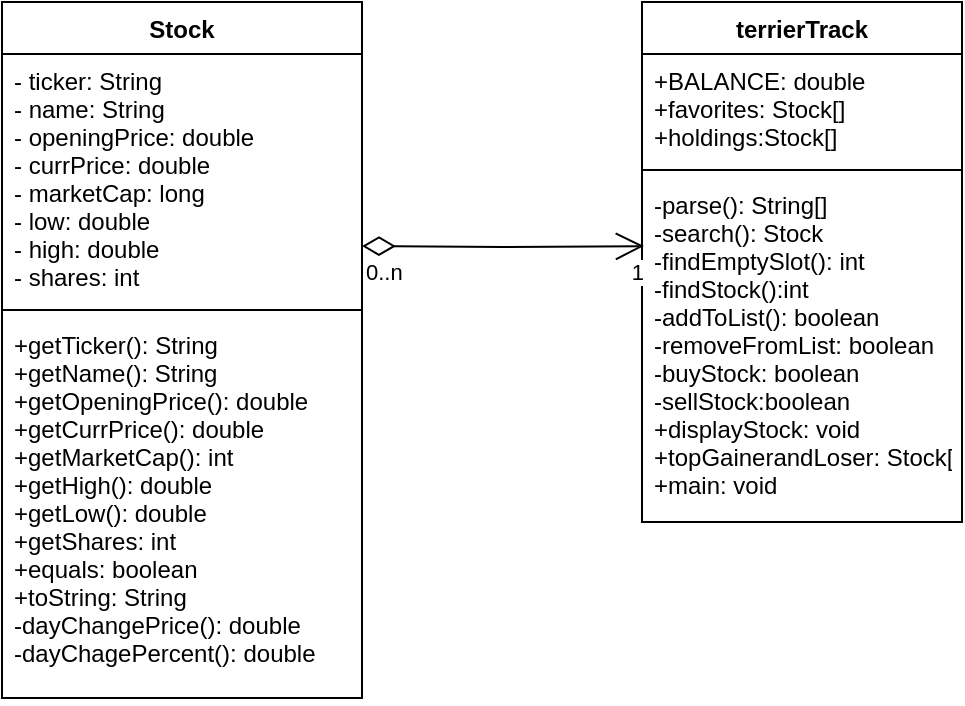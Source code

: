 <mxfile version="17.4.6" type="google"><diagram id="C5RBs43oDa-KdzZeNtuy" name="Page-1"><mxGraphModel grid="1" page="1" gridSize="10" guides="1" tooltips="1" connect="1" arrows="1" fold="1" pageScale="1" pageWidth="827" pageHeight="1169" math="0" shadow="0"><root><mxCell id="WIyWlLk6GJQsqaUBKTNV-0"/><mxCell id="WIyWlLk6GJQsqaUBKTNV-1" parent="WIyWlLk6GJQsqaUBKTNV-0"/><mxCell id="eATpkuW0YBtPzfKX_951-3" value="Stock" style="swimlane;fontStyle=1;align=center;verticalAlign=top;childLayout=stackLayout;horizontal=1;startSize=26;horizontalStack=0;resizeParent=1;resizeParentMax=0;resizeLast=0;collapsible=1;marginBottom=0;" vertex="1" parent="WIyWlLk6GJQsqaUBKTNV-1"><mxGeometry x="140" y="260" width="180" height="348" as="geometry"/></mxCell><mxCell id="eATpkuW0YBtPzfKX_951-4" value="- ticker: String&#10;- name: String&#10;- openingPrice: double&#10;- currPrice: double&#10;- marketCap: long&#10;- low: double&#10;- high: double&#10;- shares: int&#10;" style="text;strokeColor=none;fillColor=none;align=left;verticalAlign=top;spacingLeft=4;spacingRight=4;overflow=hidden;rotatable=0;points=[[0,0.5],[1,0.5]];portConstraint=eastwest;" vertex="1" parent="eATpkuW0YBtPzfKX_951-3"><mxGeometry y="26" width="180" height="124" as="geometry"/></mxCell><mxCell id="eATpkuW0YBtPzfKX_951-5" value="" style="line;strokeWidth=1;fillColor=none;align=left;verticalAlign=middle;spacingTop=-1;spacingLeft=3;spacingRight=3;rotatable=0;labelPosition=right;points=[];portConstraint=eastwest;" vertex="1" parent="eATpkuW0YBtPzfKX_951-3"><mxGeometry y="150" width="180" height="8" as="geometry"/></mxCell><mxCell id="eATpkuW0YBtPzfKX_951-6" value="+getTicker(): String&#10;+getName(): String&#10;+getOpeningPrice(): double&#10;+getCurrPrice(): double&#10;+getMarketCap(): int&#10;+getHigh(): double&#10;+getLow(): double&#10;+getShares: int&#10;+equals: boolean&#10;+toString: String&#10;-dayChangePrice(): double&#10;-dayChagePercent(): double" style="text;strokeColor=none;fillColor=none;align=left;verticalAlign=top;spacingLeft=4;spacingRight=4;overflow=hidden;rotatable=0;points=[[0,0.5],[1,0.5]];portConstraint=eastwest;" vertex="1" parent="eATpkuW0YBtPzfKX_951-3"><mxGeometry y="158" width="180" height="190" as="geometry"/></mxCell><mxCell id="KHNKOV8kxMTw1cEyLMbp-0" value="terrierTrack" style="swimlane;fontStyle=1;align=center;verticalAlign=top;childLayout=stackLayout;horizontal=1;startSize=26;horizontalStack=0;resizeParent=1;resizeParentMax=0;resizeLast=0;collapsible=1;marginBottom=0;" vertex="1" parent="WIyWlLk6GJQsqaUBKTNV-1"><mxGeometry x="460" y="260" width="160" height="260" as="geometry"/></mxCell><mxCell id="KHNKOV8kxMTw1cEyLMbp-1" value="+BALANCE: double&#10;+favorites: Stock[]&#10;+holdings:Stock[]" style="text;strokeColor=none;fillColor=none;align=left;verticalAlign=top;spacingLeft=4;spacingRight=4;overflow=hidden;rotatable=0;points=[[0,0.5],[1,0.5]];portConstraint=eastwest;" vertex="1" parent="KHNKOV8kxMTw1cEyLMbp-0"><mxGeometry y="26" width="160" height="54" as="geometry"/></mxCell><mxCell id="KHNKOV8kxMTw1cEyLMbp-2" value="" style="line;strokeWidth=1;fillColor=none;align=left;verticalAlign=middle;spacingTop=-1;spacingLeft=3;spacingRight=3;rotatable=0;labelPosition=right;points=[];portConstraint=eastwest;" vertex="1" parent="KHNKOV8kxMTw1cEyLMbp-0"><mxGeometry y="80" width="160" height="8" as="geometry"/></mxCell><mxCell id="KHNKOV8kxMTw1cEyLMbp-3" value="-parse(): String[]&#10;-search(): Stock&#10;-findEmptySlot(): int&#10;-findStock():int&#10;-addToList(): boolean&#10;-removeFromList: boolean&#10;-buyStock: boolean&#10;-sellStock:boolean&#10;+displayStock: void&#10;+topGainerandLoser: Stock[]&#10;+main: void" style="text;strokeColor=none;fillColor=none;align=left;verticalAlign=top;spacingLeft=4;spacingRight=4;overflow=hidden;rotatable=0;points=[[0,0.5],[1,0.5]];portConstraint=eastwest;" vertex="1" parent="KHNKOV8kxMTw1cEyLMbp-0"><mxGeometry y="88" width="160" height="172" as="geometry"/></mxCell><mxCell id="KHNKOV8kxMTw1cEyLMbp-4" value="" style="endArrow=open;html=1;endSize=12;startArrow=diamondThin;startSize=14;startFill=0;edgeStyle=orthogonalEdgeStyle;rounded=0;entryX=0.006;entryY=0.198;entryDx=0;entryDy=0;entryPerimeter=0;" edge="1" parent="WIyWlLk6GJQsqaUBKTNV-1" target="KHNKOV8kxMTw1cEyLMbp-3"><mxGeometry relative="1" as="geometry"><mxPoint x="320" y="382" as="sourcePoint"/><mxPoint x="400" y="510" as="targetPoint"/><Array as="points"/></mxGeometry></mxCell><mxCell id="KHNKOV8kxMTw1cEyLMbp-5" value="0..n" style="edgeLabel;resizable=0;html=1;align=left;verticalAlign=top;" connectable="0" vertex="1" parent="KHNKOV8kxMTw1cEyLMbp-4"><mxGeometry x="-1" relative="1" as="geometry"/></mxCell><mxCell id="KHNKOV8kxMTw1cEyLMbp-6" value="1" style="edgeLabel;resizable=0;html=1;align=right;verticalAlign=top;" connectable="0" vertex="1" parent="KHNKOV8kxMTw1cEyLMbp-4"><mxGeometry x="1" relative="1" as="geometry"/></mxCell></root></mxGraphModel></diagram></mxfile>